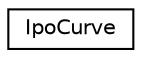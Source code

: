 digraph G
{
  edge [fontname="Helvetica",fontsize="10",labelfontname="Helvetica",labelfontsize="10"];
  node [fontname="Helvetica",fontsize="10",shape=record];
  rankdir=LR;
  Node1 [label="IpoCurve",height=0.2,width=0.4,color="black", fillcolor="white", style="filled",URL="$dd/d35/structIpoCurve.html"];
}
